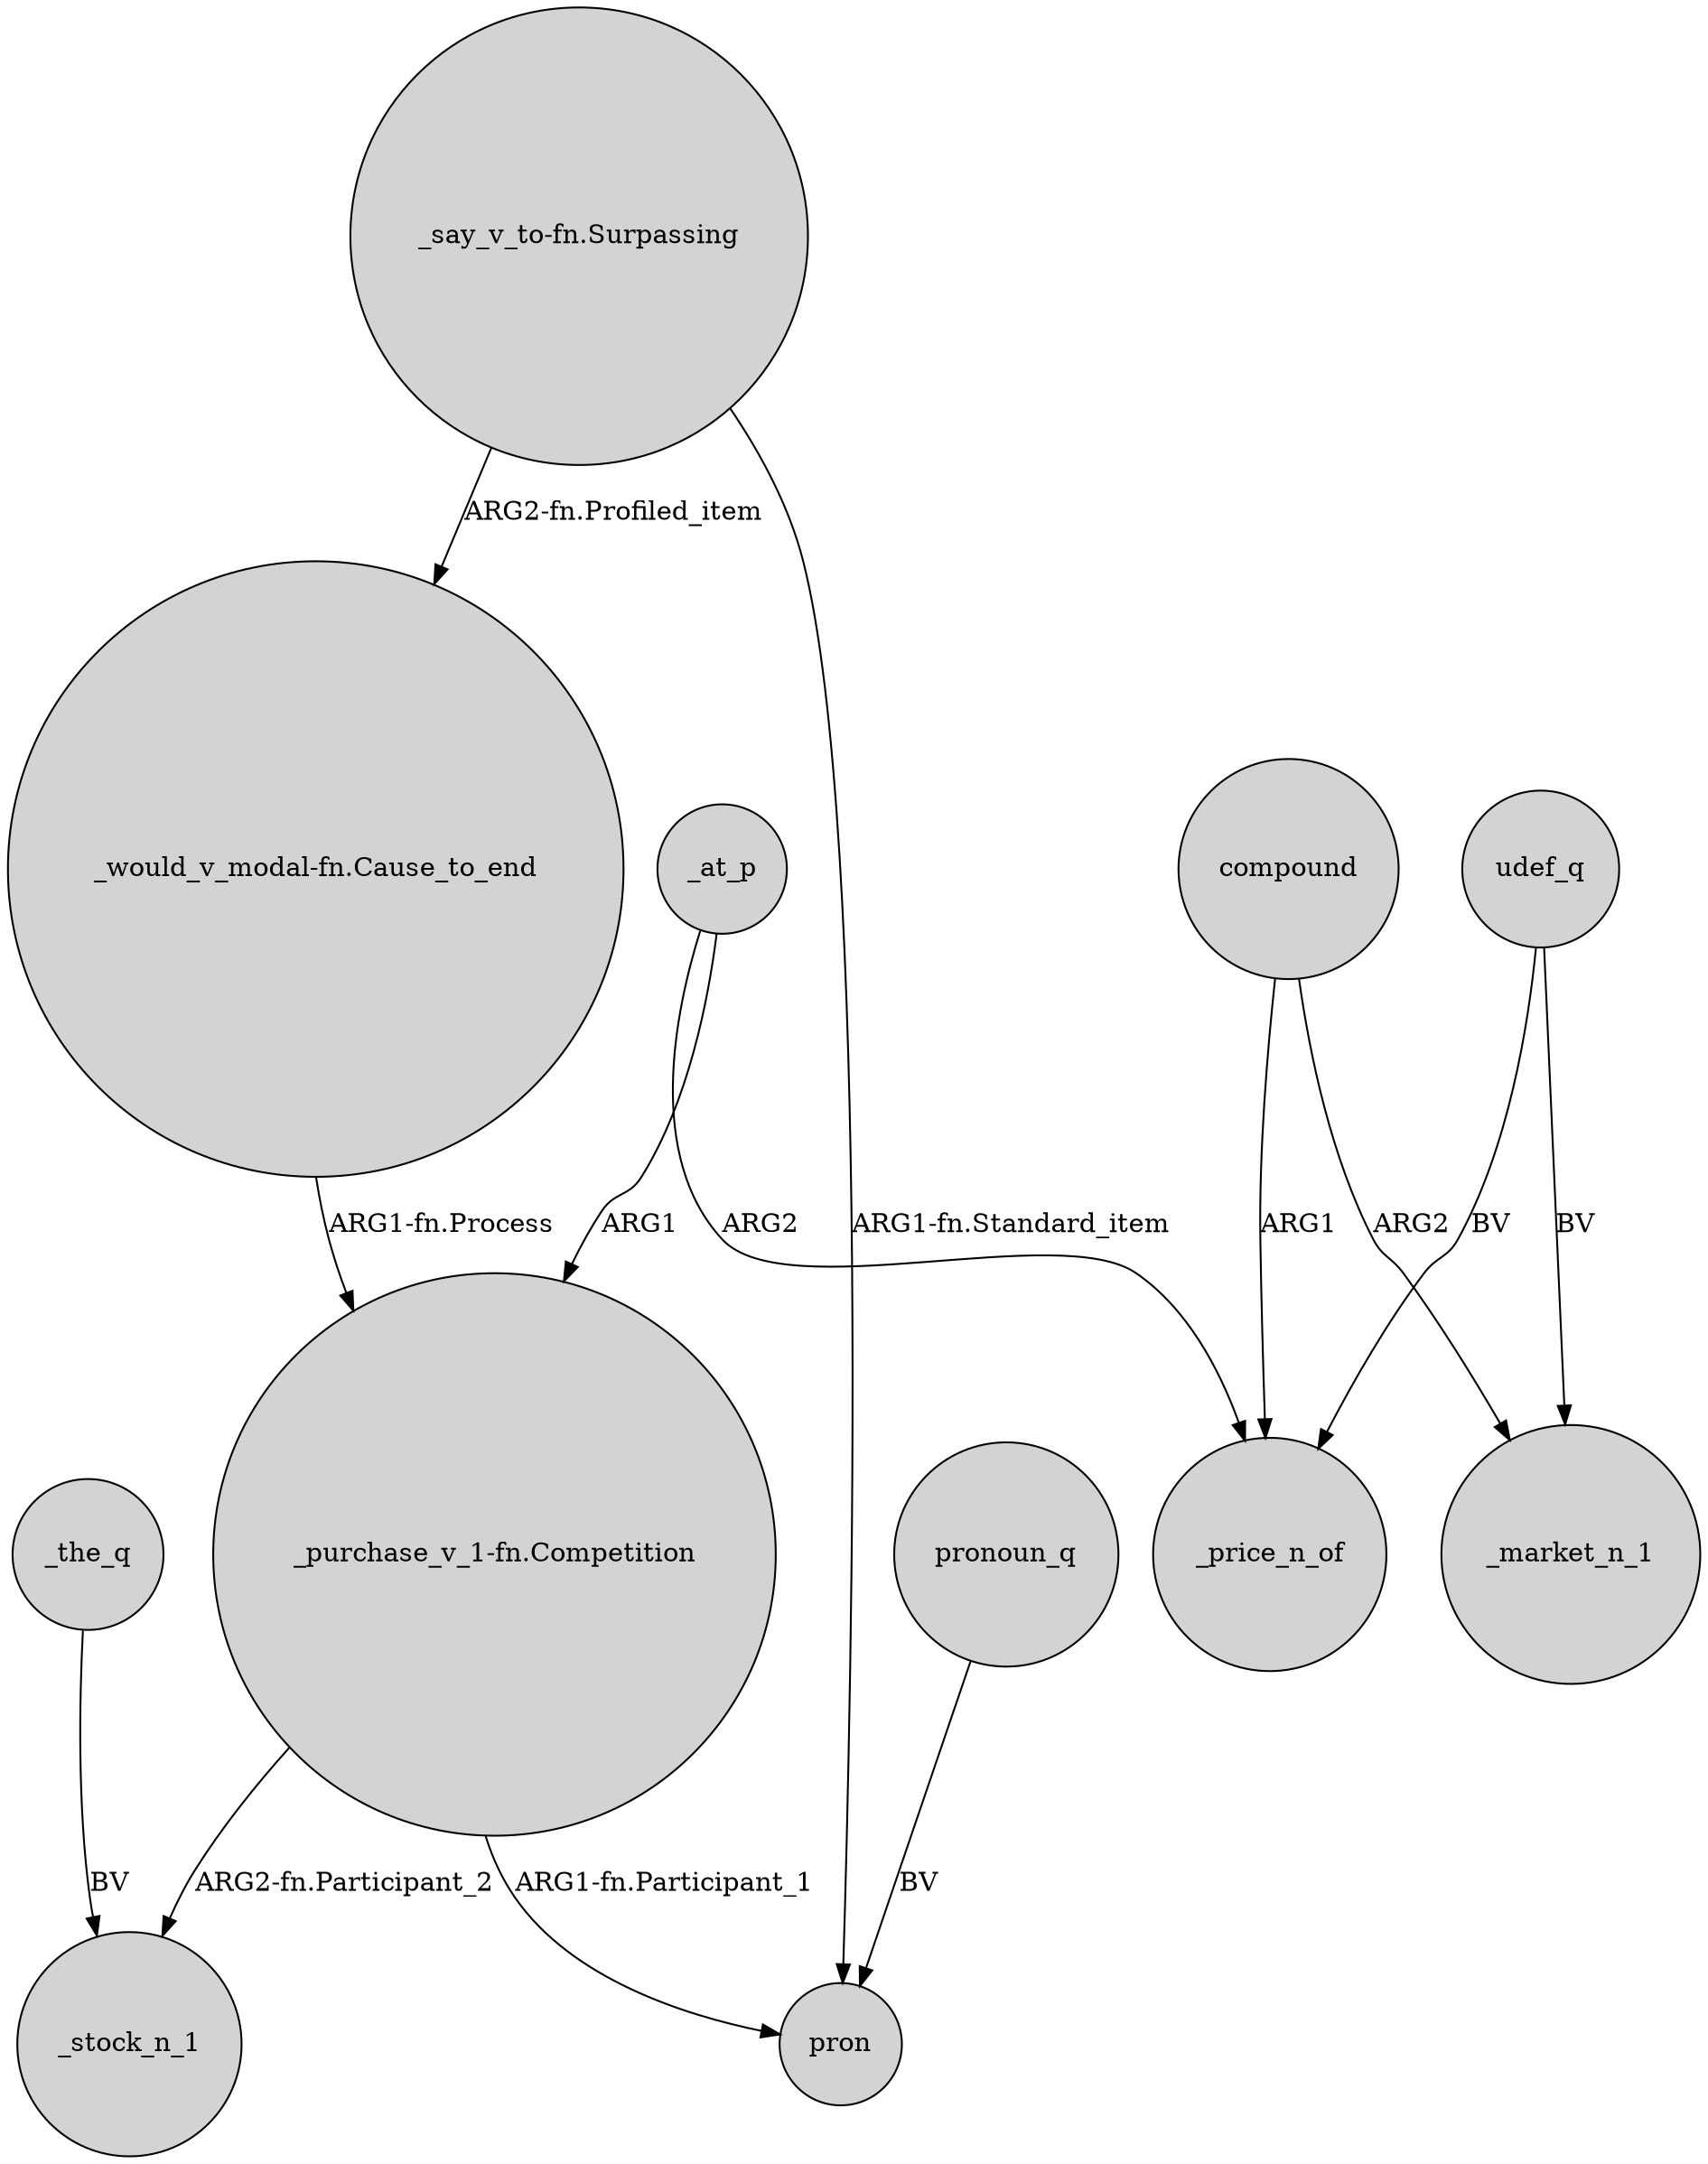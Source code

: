 digraph {
	node [shape=circle style=filled]
	"_would_v_modal-fn.Cause_to_end" -> "_purchase_v_1-fn.Competition" [label="ARG1-fn.Process"]
	udef_q -> _market_n_1 [label=BV]
	_at_p -> "_purchase_v_1-fn.Competition" [label=ARG1]
	_at_p -> _price_n_of [label=ARG2]
	compound -> _price_n_of [label=ARG1]
	compound -> _market_n_1 [label=ARG2]
	"_purchase_v_1-fn.Competition" -> _stock_n_1 [label="ARG2-fn.Participant_2"]
	udef_q -> _price_n_of [label=BV]
	pronoun_q -> pron [label=BV]
	"_purchase_v_1-fn.Competition" -> pron [label="ARG1-fn.Participant_1"]
	_the_q -> _stock_n_1 [label=BV]
	"_say_v_to-fn.Surpassing" -> pron [label="ARG1-fn.Standard_item"]
	"_say_v_to-fn.Surpassing" -> "_would_v_modal-fn.Cause_to_end" [label="ARG2-fn.Profiled_item"]
}
